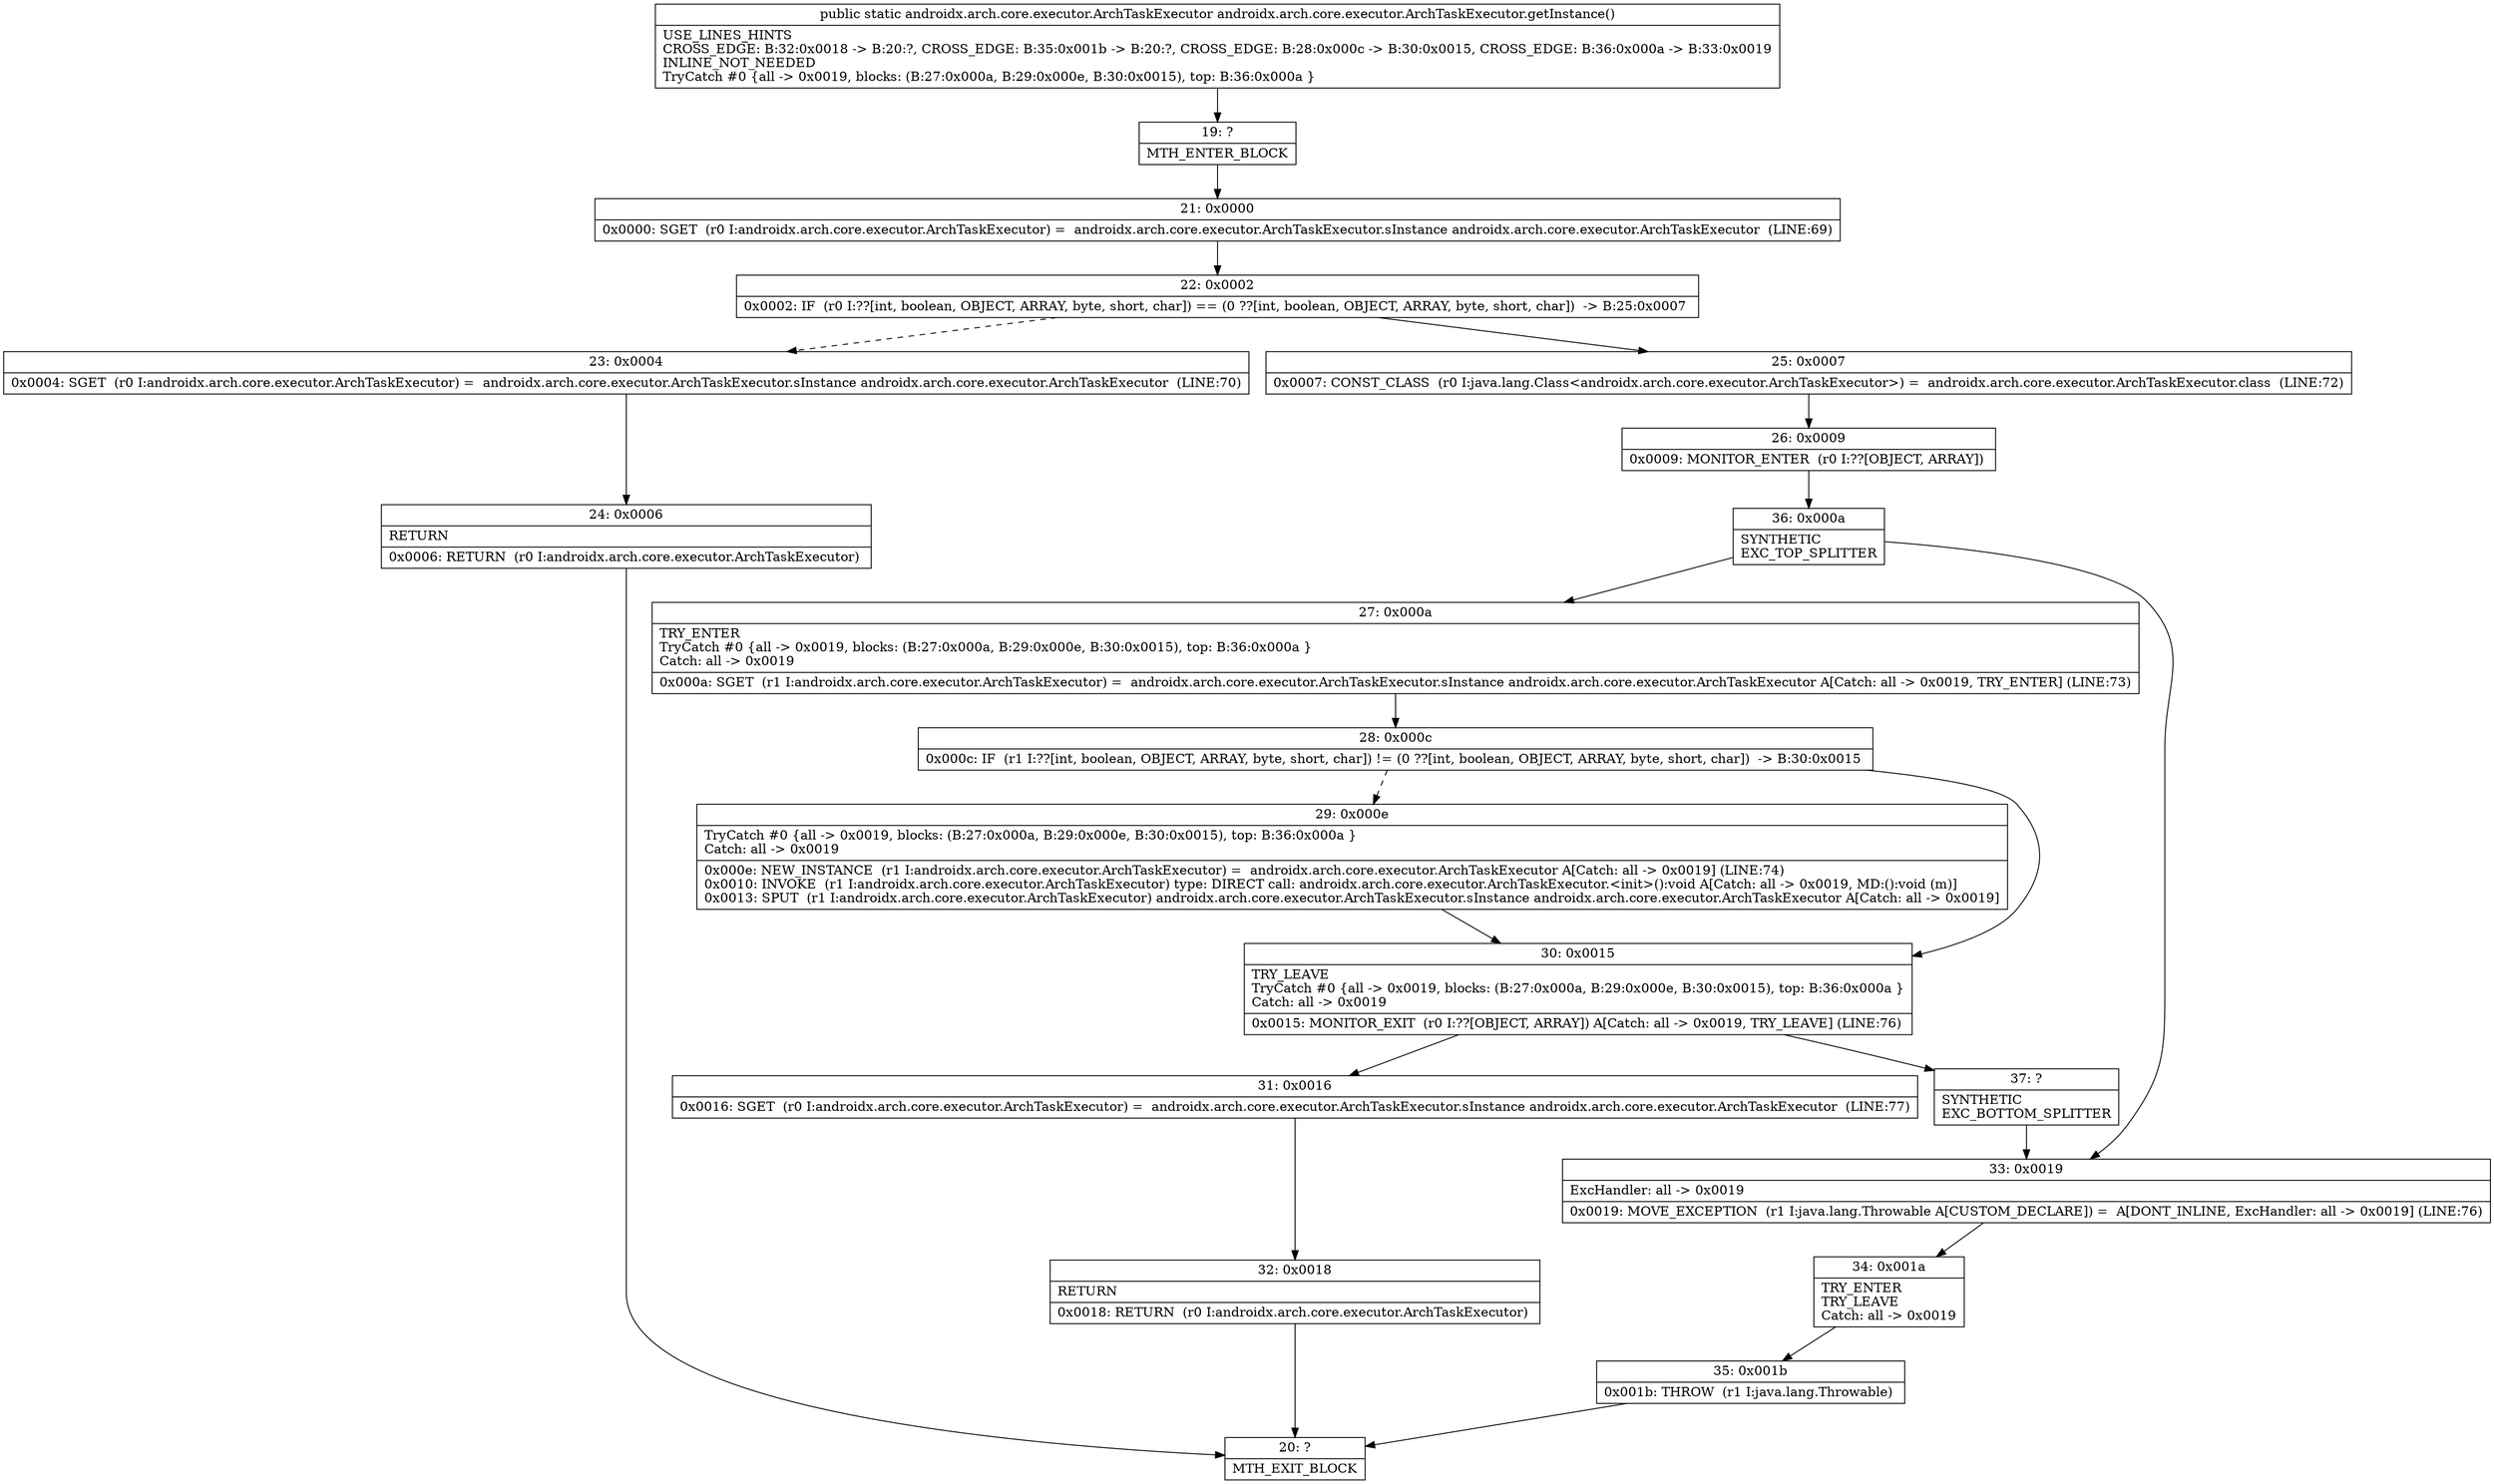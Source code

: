 digraph "CFG forandroidx.arch.core.executor.ArchTaskExecutor.getInstance()Landroidx\/arch\/core\/executor\/ArchTaskExecutor;" {
Node_19 [shape=record,label="{19\:\ ?|MTH_ENTER_BLOCK\l}"];
Node_21 [shape=record,label="{21\:\ 0x0000|0x0000: SGET  (r0 I:androidx.arch.core.executor.ArchTaskExecutor) =  androidx.arch.core.executor.ArchTaskExecutor.sInstance androidx.arch.core.executor.ArchTaskExecutor  (LINE:69)\l}"];
Node_22 [shape=record,label="{22\:\ 0x0002|0x0002: IF  (r0 I:??[int, boolean, OBJECT, ARRAY, byte, short, char]) == (0 ??[int, boolean, OBJECT, ARRAY, byte, short, char])  \-\> B:25:0x0007 \l}"];
Node_23 [shape=record,label="{23\:\ 0x0004|0x0004: SGET  (r0 I:androidx.arch.core.executor.ArchTaskExecutor) =  androidx.arch.core.executor.ArchTaskExecutor.sInstance androidx.arch.core.executor.ArchTaskExecutor  (LINE:70)\l}"];
Node_24 [shape=record,label="{24\:\ 0x0006|RETURN\l|0x0006: RETURN  (r0 I:androidx.arch.core.executor.ArchTaskExecutor) \l}"];
Node_20 [shape=record,label="{20\:\ ?|MTH_EXIT_BLOCK\l}"];
Node_25 [shape=record,label="{25\:\ 0x0007|0x0007: CONST_CLASS  (r0 I:java.lang.Class\<androidx.arch.core.executor.ArchTaskExecutor\>) =  androidx.arch.core.executor.ArchTaskExecutor.class  (LINE:72)\l}"];
Node_26 [shape=record,label="{26\:\ 0x0009|0x0009: MONITOR_ENTER  (r0 I:??[OBJECT, ARRAY]) \l}"];
Node_36 [shape=record,label="{36\:\ 0x000a|SYNTHETIC\lEXC_TOP_SPLITTER\l}"];
Node_27 [shape=record,label="{27\:\ 0x000a|TRY_ENTER\lTryCatch #0 \{all \-\> 0x0019, blocks: (B:27:0x000a, B:29:0x000e, B:30:0x0015), top: B:36:0x000a \}\lCatch: all \-\> 0x0019\l|0x000a: SGET  (r1 I:androidx.arch.core.executor.ArchTaskExecutor) =  androidx.arch.core.executor.ArchTaskExecutor.sInstance androidx.arch.core.executor.ArchTaskExecutor A[Catch: all \-\> 0x0019, TRY_ENTER] (LINE:73)\l}"];
Node_28 [shape=record,label="{28\:\ 0x000c|0x000c: IF  (r1 I:??[int, boolean, OBJECT, ARRAY, byte, short, char]) != (0 ??[int, boolean, OBJECT, ARRAY, byte, short, char])  \-\> B:30:0x0015 \l}"];
Node_29 [shape=record,label="{29\:\ 0x000e|TryCatch #0 \{all \-\> 0x0019, blocks: (B:27:0x000a, B:29:0x000e, B:30:0x0015), top: B:36:0x000a \}\lCatch: all \-\> 0x0019\l|0x000e: NEW_INSTANCE  (r1 I:androidx.arch.core.executor.ArchTaskExecutor) =  androidx.arch.core.executor.ArchTaskExecutor A[Catch: all \-\> 0x0019] (LINE:74)\l0x0010: INVOKE  (r1 I:androidx.arch.core.executor.ArchTaskExecutor) type: DIRECT call: androidx.arch.core.executor.ArchTaskExecutor.\<init\>():void A[Catch: all \-\> 0x0019, MD:():void (m)]\l0x0013: SPUT  (r1 I:androidx.arch.core.executor.ArchTaskExecutor) androidx.arch.core.executor.ArchTaskExecutor.sInstance androidx.arch.core.executor.ArchTaskExecutor A[Catch: all \-\> 0x0019]\l}"];
Node_30 [shape=record,label="{30\:\ 0x0015|TRY_LEAVE\lTryCatch #0 \{all \-\> 0x0019, blocks: (B:27:0x000a, B:29:0x000e, B:30:0x0015), top: B:36:0x000a \}\lCatch: all \-\> 0x0019\l|0x0015: MONITOR_EXIT  (r0 I:??[OBJECT, ARRAY]) A[Catch: all \-\> 0x0019, TRY_LEAVE] (LINE:76)\l}"];
Node_31 [shape=record,label="{31\:\ 0x0016|0x0016: SGET  (r0 I:androidx.arch.core.executor.ArchTaskExecutor) =  androidx.arch.core.executor.ArchTaskExecutor.sInstance androidx.arch.core.executor.ArchTaskExecutor  (LINE:77)\l}"];
Node_32 [shape=record,label="{32\:\ 0x0018|RETURN\l|0x0018: RETURN  (r0 I:androidx.arch.core.executor.ArchTaskExecutor) \l}"];
Node_37 [shape=record,label="{37\:\ ?|SYNTHETIC\lEXC_BOTTOM_SPLITTER\l}"];
Node_33 [shape=record,label="{33\:\ 0x0019|ExcHandler: all \-\> 0x0019\l|0x0019: MOVE_EXCEPTION  (r1 I:java.lang.Throwable A[CUSTOM_DECLARE]) =  A[DONT_INLINE, ExcHandler: all \-\> 0x0019] (LINE:76)\l}"];
Node_34 [shape=record,label="{34\:\ 0x001a|TRY_ENTER\lTRY_LEAVE\lCatch: all \-\> 0x0019\l}"];
Node_35 [shape=record,label="{35\:\ 0x001b|0x001b: THROW  (r1 I:java.lang.Throwable) \l}"];
MethodNode[shape=record,label="{public static androidx.arch.core.executor.ArchTaskExecutor androidx.arch.core.executor.ArchTaskExecutor.getInstance()  | USE_LINES_HINTS\lCROSS_EDGE: B:32:0x0018 \-\> B:20:?, CROSS_EDGE: B:35:0x001b \-\> B:20:?, CROSS_EDGE: B:28:0x000c \-\> B:30:0x0015, CROSS_EDGE: B:36:0x000a \-\> B:33:0x0019\lINLINE_NOT_NEEDED\lTryCatch #0 \{all \-\> 0x0019, blocks: (B:27:0x000a, B:29:0x000e, B:30:0x0015), top: B:36:0x000a \}\l}"];
MethodNode -> Node_19;Node_19 -> Node_21;
Node_21 -> Node_22;
Node_22 -> Node_23[style=dashed];
Node_22 -> Node_25;
Node_23 -> Node_24;
Node_24 -> Node_20;
Node_25 -> Node_26;
Node_26 -> Node_36;
Node_36 -> Node_27;
Node_36 -> Node_33;
Node_27 -> Node_28;
Node_28 -> Node_29[style=dashed];
Node_28 -> Node_30;
Node_29 -> Node_30;
Node_30 -> Node_31;
Node_30 -> Node_37;
Node_31 -> Node_32;
Node_32 -> Node_20;
Node_37 -> Node_33;
Node_33 -> Node_34;
Node_34 -> Node_35;
Node_35 -> Node_20;
}

